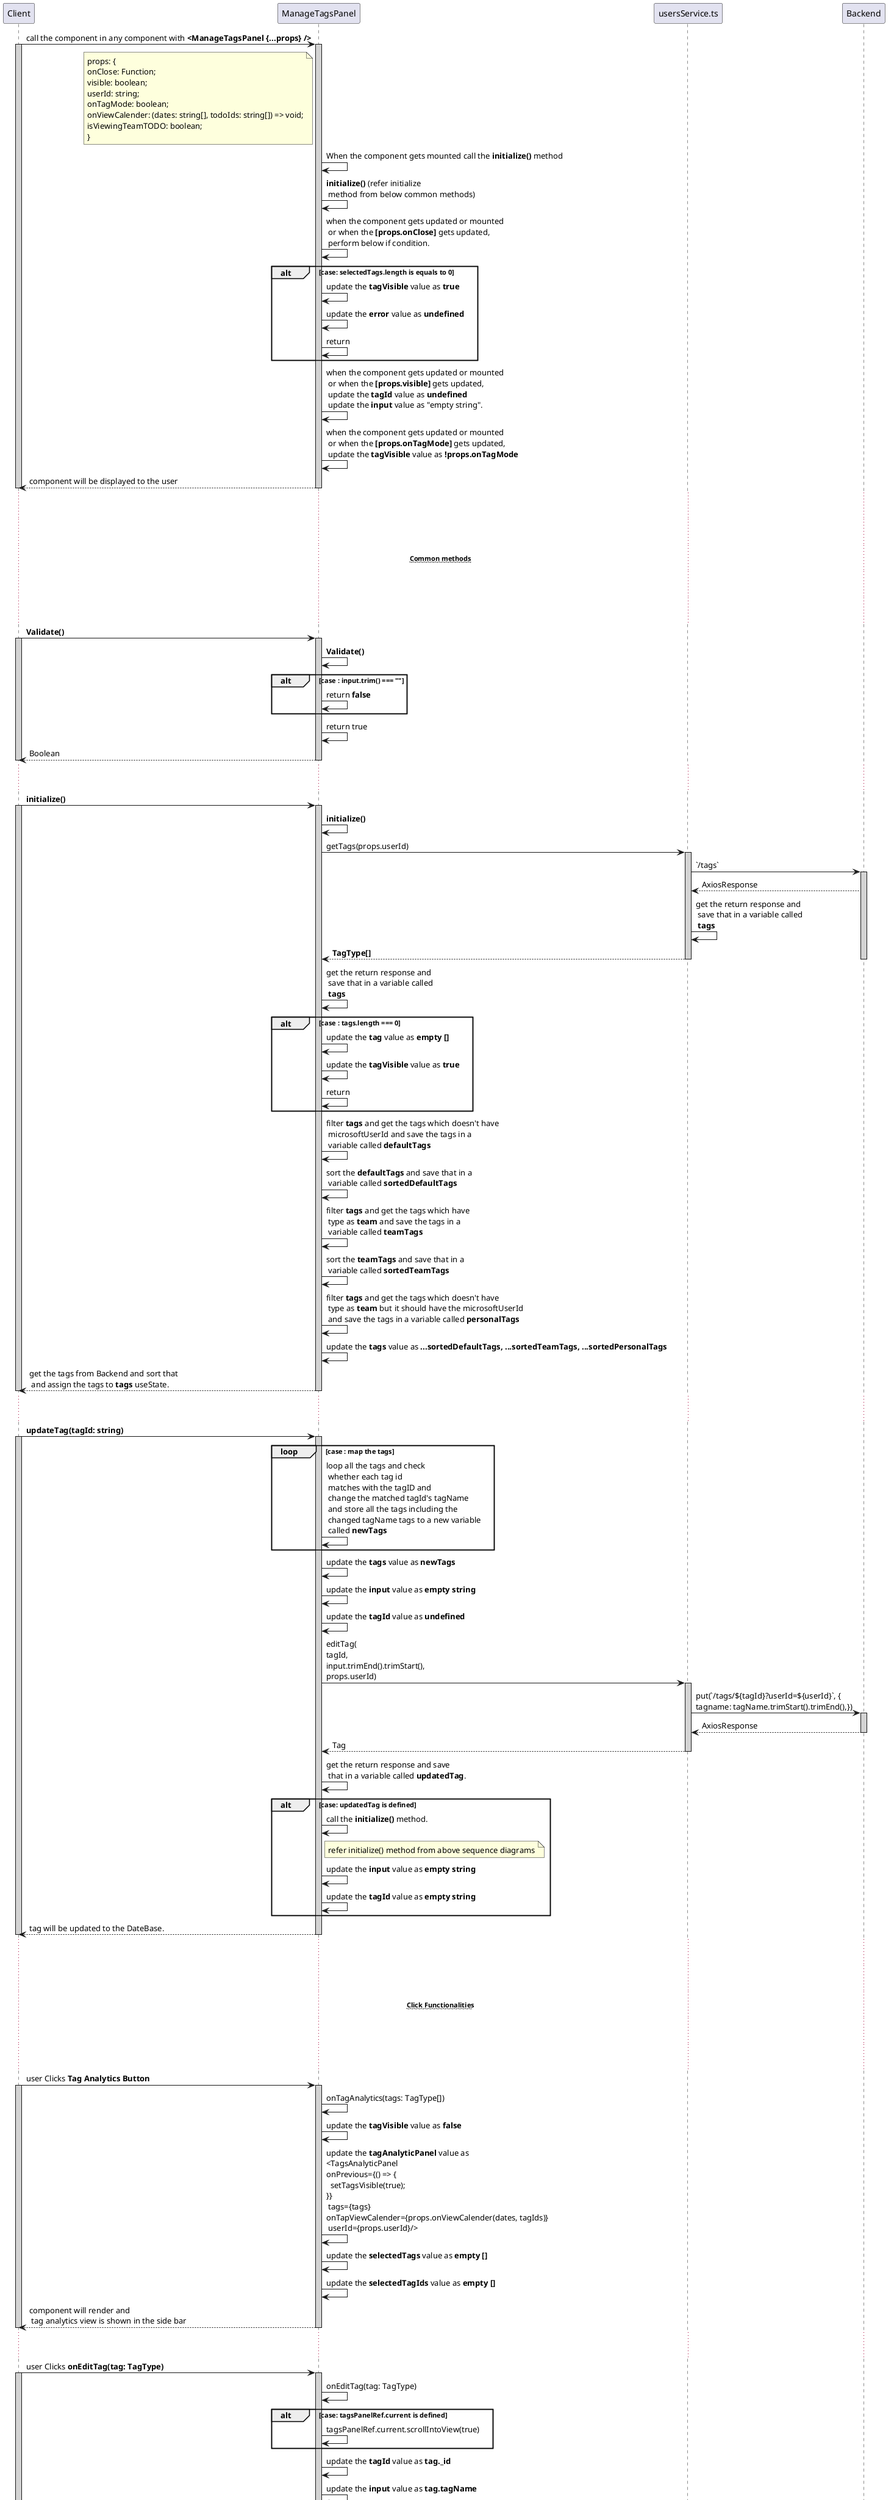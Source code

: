 @startuml manage tags panel
participant Client
participant ManageTagsPanel
participant usersService.ts
participant Backend

Client -> ManageTagsPanel : call the component in any component with **<ManageTagsPanel {...props} />**
activate Client #D3D3D3
    activate ManageTagsPanel #D3D3D3
        note left of ManageTagsPanel : props: {\nonClose: Function;\nvisible: boolean;\nuserId: string;\nonTagMode: boolean;\nonViewCalender: (dates: string[], todoIds: string[]) => void;\nisViewingTeamTODO: boolean;\n}
        ManageTagsPanel -> ManageTagsPanel : When the component gets mounted call the **initialize()** method
        ManageTagsPanel -> ManageTagsPanel : **initialize()** (refer initialize\n method from below common methods)
        ManageTagsPanel -> ManageTagsPanel : when the component gets updated or mounted\n or when the **[props.onClose]** gets updated,\n perform below if condition.
        alt case: selectedTags.length is equals to 0
            ManageTagsPanel -> ManageTagsPanel : update the **tagVisible** value as **true**
            ManageTagsPanel -> ManageTagsPanel : update the **error** value as **undefined**  
            ManageTagsPanel -> ManageTagsPanel : return
        end
        ManageTagsPanel -> ManageTagsPanel :  when the component gets updated or mounted\n or when the **[props.visible]** gets updated,\n update the **tagId** value as **undefined**\n update the **input** value as "empty string".
        ManageTagsPanel -> ManageTagsPanel :  when the component gets updated or mounted\n or when the **[props.onTagMode]** gets updated,\n update the **tagVisible** value as **!props.onTagMode**
        Client <-- ManageTagsPanel : component will be displayed to the user
    deactivate ManageTagsPanel
deactivate Client

... ...
... ...
...~~**Common methods**~~ ...
... ...
... ...

Client -> ManageTagsPanel : **Validate()**
activate Client #D3D3D3
    activate ManageTagsPanel #D3D3D3
        ManageTagsPanel -> ManageTagsPanel : **Validate()**
        alt case : input.trim() === ""
            ManageTagsPanel -> ManageTagsPanel : return **false**
        end
        ManageTagsPanel -> ManageTagsPanel : return true
        Client <-- ManageTagsPanel : Boolean
    deactivate ManageTagsPanel
deactivate Client

... ...

Client -> ManageTagsPanel : **initialize()**
activate Client #D3D3D3
    activate ManageTagsPanel #D3D3D3
        ManageTagsPanel -> ManageTagsPanel : **initialize()**
        ManageTagsPanel -> usersService.ts : getTags(props.userId)
        activate usersService.ts #D3D3D3
            usersService.ts ->  Backend : `/tags`
            activate Backend #D3D3D3
                usersService.ts <-- Backend : AxiosResponse
                usersService.ts -> usersService.ts : get the return response and\n save that in a variable called\n **tags**
                ManageTagsPanel <-- usersService.ts : **TagType[]**
            deactivate Backend
        deactivate usersService.ts
        ManageTagsPanel -> ManageTagsPanel : get the return response and\n save that in a variable called\n **tags**
        alt case : tags.length === 0
            ManageTagsPanel -> ManageTagsPanel : update the **tag** value as **empty []**
            ManageTagsPanel -> ManageTagsPanel : update the **tagVisible** value as **true**
            ManageTagsPanel -> ManageTagsPanel : return
        end
        ManageTagsPanel -> ManageTagsPanel : filter **tags** and get the tags which doesn't have\n microsoftUserId and save the tags in a\n variable called **defaultTags**
        ManageTagsPanel -> ManageTagsPanel : sort the **defaultTags** and save that in a\n variable called **sortedDefaultTags**
        ManageTagsPanel -> ManageTagsPanel : filter **tags** and get the tags which have\n type as **team** and save the tags in a\n variable called **teamTags**
        ManageTagsPanel -> ManageTagsPanel : sort the **teamTags** and save that in a\n variable called **sortedTeamTags**
        ManageTagsPanel -> ManageTagsPanel : filter **tags** and get the tags which doesn't have\n type as **team** but it should have the microsoftUserId\n and save the tags in a variable called **personalTags**
        ManageTagsPanel -> ManageTagsPanel  : update the **tags** value as **...sortedDefaultTags, ...sortedTeamTags, ...sortedPersonalTags**
        Client <-- ManageTagsPanel : get the tags from Backend and sort that\n and assign the tags to **tags** useState.
    deactivate ManageTagsPanel
deactivate Client

... ...

Client -> ManageTagsPanel : **updateTag(tagId: string)**
activate Client #D3D3D3
    activate ManageTagsPanel #D3D3D3
        loop case : map the tags
            ManageTagsPanel -> ManageTagsPanel : loop all the tags and check\n whether each tag id\n matches with the tagID and\n change the matched tagId's tagName\n and store all the tags including the\n changed tagName tags to a new variable\n called **newTags**
        end
        ManageTagsPanel -> ManageTagsPanel : update the **tags** value as **newTags**
        ManageTagsPanel -> ManageTagsPanel : update the **input** value as **empty string**
        ManageTagsPanel -> ManageTagsPanel : update the **tagId** value as **undefined**
        ManageTagsPanel -> usersService.ts : editTag(\ntagId,\ninput.trimEnd().trimStart(),\nprops.userId)
        activate usersService.ts #D3D3D3
            usersService.ts -> Backend : put(`/tags/${tagId}?userId=${userId}`, {\ntagname: tagName.trimStart().trimEnd(),})
            activate Backend #D3D3D3
                usersService.ts <-- Backend : AxiosResponse
            deactivate Backend
            ManageTagsPanel <-- usersService.ts : Tag
        deactivate usersService.ts 
        ManageTagsPanel -> ManageTagsPanel : get the return response and save\n that in a variable called **updatedTag**.
        alt case: updatedTag is defined
            ManageTagsPanel -> ManageTagsPanel : call the **initialize()** method.
            note right of ManageTagsPanel : refer initialize() method from above sequence diagrams
            ManageTagsPanel -> ManageTagsPanel : update the **input** value as **empty string**
            ManageTagsPanel -> ManageTagsPanel : update the **tagId** value as **empty string**
        end
        Client <-- ManageTagsPanel : tag will be updated to the DateBase.
    deactivate ManageTagsPanel
deactivate Client

... ...
... ...
...~~**Click Functionalities**~~ ...
... ...
... ...

Client -> ManageTagsPanel : user Clicks **Tag Analytics Button**
activate Client #D3D3D3
    activate ManageTagsPanel #D3D3D3
        ManageTagsPanel -> ManageTagsPanel : onTagAnalytics(tags: TagType[])
        ManageTagsPanel -> ManageTagsPanel : update the **tagVisible** value as **false**
        ManageTagsPanel -> ManageTagsPanel : update the **tagAnalyticPanel** value as \n<TagsAnalyticPanel\nonPrevious={() => {\n  setTagsVisible(true);\n}}\n tags={tags}\nonTapViewCalender={props.onViewCalender(dates, tagIds)}\n userId={props.userId}/>
        ManageTagsPanel -> ManageTagsPanel : update the **selectedTags** value as **empty []**
        ManageTagsPanel -> ManageTagsPanel : update the **selectedTagIds** value as **empty []**
        Client <-- ManageTagsPanel : component will render and\n tag analytics view is shown in the side bar
    deactivate ManageTagsPanel
deactivate Client

... ...

Client -> ManageTagsPanel : user Clicks **onEditTag(tag: TagType)**
activate Client #D3D3D3
    activate ManageTagsPanel #D3D3D3
        ManageTagsPanel -> ManageTagsPanel : onEditTag(tag: TagType)
        alt case: tagsPanelRef.current is defined
            ManageTagsPanel -> ManageTagsPanel : tagsPanelRef.current.scrollIntoView(true)
        end
        ManageTagsPanel -> ManageTagsPanel : update the **tagId** value as **tag._id**
        ManageTagsPanel -> ManageTagsPanel : update the **input** value as **tag.tagName**
        ManageTagsPanel -> ManageTagsPanel : update the **error** value as **undefined**
        Client <-- ManageTagsPanel : clicked text will be shown in the input field\n and user can able to edit the value
    deactivate ManageTagsPanel
deactivate Client

... ...

Client -> ManageTagsPanel : user Clicks **delete button** in manage tags panel
activate Client #D3D3D3
    activate ManageTagsPanel #D3D3D3
        ManageTagsPanel -> ManageTagsPanel : onDelteTag(deletedTag: TagType)
        ManageTagsPanel -> ManageTagsPanel : loop the **tags** and check whether the tag._id is\n equals to the deletedTag._id and remove the\n particular tag from the **tags** variable
        ManageTagsPanel -> ManageTagsPanel : update the **input** value as **empty string**
        ManageTagsPanel -> ManageTagsPanel : update the **tagId** value as **empty string**
        ManageTagsPanel -> usersService.ts : deleteTag(deletedTag._id, props.userId)
        activate usersService.ts #D3D3D3
            usersService.ts -> Backend : (DELETE) `/tags/${tagId}?userId=${userId}`
            activate Backend #D3D3D3
                usersService.ts <-- Backend : AxiosResponse
            deactivate Backend
            usersService.ts -> usersService.ts : get the return response\n and save that in a variable\n called **deletedTag**
            ManageTagsPanel <-- usersService.ts : Tag
        deactivate usersService.ts
        ManageTagsPanel -> ManageTagsPanel : ge the return response and\n save that in a variable called **tag**
        alt case: tag is defined
            ManageTagsPanel -> ManageTagsPanel : call **initialize()** method\n refer the above **initialize()** method.
        end
        Client <-- ManageTagsPanel : User clicked tag will be deleted\n and remaining tags will be shown to the user.
    deactivate ManageTagsPanel
deactivate Client

... ...

Client -> ManageTagsPanel : user Clicks **Add Team Tag** || **Update Tag** || **+ Add Tag** button
activate Client #D3D3D3
    activate ManageTagsPanel #D3D3D3
        ManageTagsPanel -> ManageTagsPanel : onSubmit(type?: string)
        ManageTagsPanel -> ManageTagsPanel : validate(input)  (refer validate method\n from above common methods)
        alt case: validate(input) returns false
            ManageTagsPanel -> ManageTagsPanel : update the **error** value as **"error"**
            ManageTagsPanel -> ManageTagsPanel : return
        end
        alt case : tagId is undefined
            ManageTagsPanel -> ManageTagsPanel : loop the tags and find\n whether the newly entered\n tag name matches with the already\n existing tag name and save the\n matched tag name in a variable called **existingTag**
            alt case: existingTag is defined
                ManageTagsPanel -> ManageTagsPanel : update the **input** value as **"empty string"**
                ManageTagsPanel -> ManageTagsPanel :  update the **tagId** value as **"undefined"**
                ManageTagsPanel -> ManageTagsPanel : notify the user with\n message:**Could not add new tag**\n descrption: **Tag with this name was already present**\n
                ManageTagsPanel -> ManageTagsPanel : return
            end
            ManageTagsPanel -> ManageTagsPanel : update the **spin** value as **"true"** (it will made the spin loader\n to start loading)
            ManageTagsPanel -> usersService.ts :  addTag(props.userId, input, type)
            activate usersService.ts #D3D3D3
                usersService.ts -> Backend : (POST)`/tags?userId=${userId}`, {\ntagname: tagName.trimStart().trimEnd(),\ntype: type,\n}
                activate Backend #D3D3D3
                    usersService.ts <-- Backend : AxiosResponse                    
                deactivate Backend
                usersService.ts -> usersService.ts : get the return response and\n save that in a variable called **createTag**
                ManageTagsPanel <-- usersService.ts : Tag
            deactivate usersService.ts
            ManageTagsPanel -> ManageTagsPanel : update the **spin** value as **"false"** (it will made the spin loader\n to stop loading and disable it)
            ManageTagsPanel -> ManageTagsPanel : update the **input** value as **empty string**
            ManageTagsPanel -> ManageTagsPanel : call **initialize()** method,\n refer the above **initialize()** method.
            ManageTagsPanel -> ManageTagsPanel : return
        end
        ManageTagsPanel -> ManageTagsPanel : loop the tags and find\n whether the newly entered\n tag name matches with the already\n existing tag name and save the\n matched tag name in a variable called **existingTag**
        alt case: existingTag is defined
            ManageTagsPanel -> ManageTagsPanel : update the **input** value as **empty string**
            ManageTagsPanel -> ManageTagsPanel : update the **tagId** value as **undefined**
            ManageTagsPanel -> ManageTagsPanel : notify the user with\n message:**Could not update the tag**\n descrption: **Tag with this name was already present**\n
            ManageTagsPanel -> ManageTagsPanel : return
        end
        ManageTagsPanel -> ManageTagsPanel : updateTag(tagId) ( refer the above **updateTag(tagId: string)** method.)
        Client <-- ManageTagsPanel : Add || update the tag and the tag is shown in the manage tags panel
    deactivate ManageTagsPanel
deactivate Client

... ...

Client -> ManageTagsPanel : user Clicks || onSelect Table rows in manage tags panel
activate Client #D3D3D3
    activate ManageTagsPanel #D3D3D3
        ManageTagsPanel -> ManageTagsPanel : onChange in table occurs
        activate ManageTagsPanel #D16587
            ManageTagsPanel ->  ManageTagsPanel : update the **selectedTagIds** value as **selectedRowKeys**, which is nothing but selectedTagIds
            ManageTagsPanel ->  ManageTagsPanel :  update the **selectedTags** value as the selectedRows,\n we can get the selectedRows values from ant-d table
        deactivate ManageTagsPanel
        Client <-- ManageTagsPanel : selected tags will be highlighted and saved to the particular useState
    deactivate ManageTagsPanel
deactivate Client

... ...

Client -> ManageTagsPanel : user Clicks outside of sideBar for closing the sideBar
activate Client #D3D3D3
    activate ManageTagsPanel #D3D3D3
        ManageTagsPanel -> ManageTagsPanel : onClose in Drawer triggers
        activate ManageTagsPanel #D16587
            ManageTagsPanel ->  ManageTagsPanel : call props.onClose()
            ManageTagsPanel ->  ManageTagsPanel : update the **tagId** value as **undefined**
            ManageTagsPanel ->  ManageTagsPanel : update the **error** value as **undefined**
        deactivate ManageTagsPanel
        Client <-- ManageTagsPanel : manage tags panel will be closed
    deactivate ManageTagsPanel
deactivate Client

... ...
... ...
...~~**Change Functionalities**~~ ...
... ...
... ...

Client -> ManageTagsPanel : User onChange values in input text field on manage tags panel
activate Client #D3D3D3
    activate ManageTagsPanel #D3D3D3
        ManageTagsPanel -> ManageTagsPanel : onInputChange(text: string)
        ManageTagsPanel -> ManageTagsPanel : update the **input** value as **text**
        ManageTagsPanel -> ManageTagsPanel : validate(text) (refer validate method\n from above common methods)
        alt case : validate(text) returns true
            ManageTagsPanel -> ManageTagsPanel : update the **error** value as **undefined**
            ManageTagsPanel -> ManageTagsPanel : return
        end
        Client <-- ManageTagsPanel : User onChanges value\n will be displayed to the user
    deactivate ManageTagsPanel
deactivate Client

@enduml